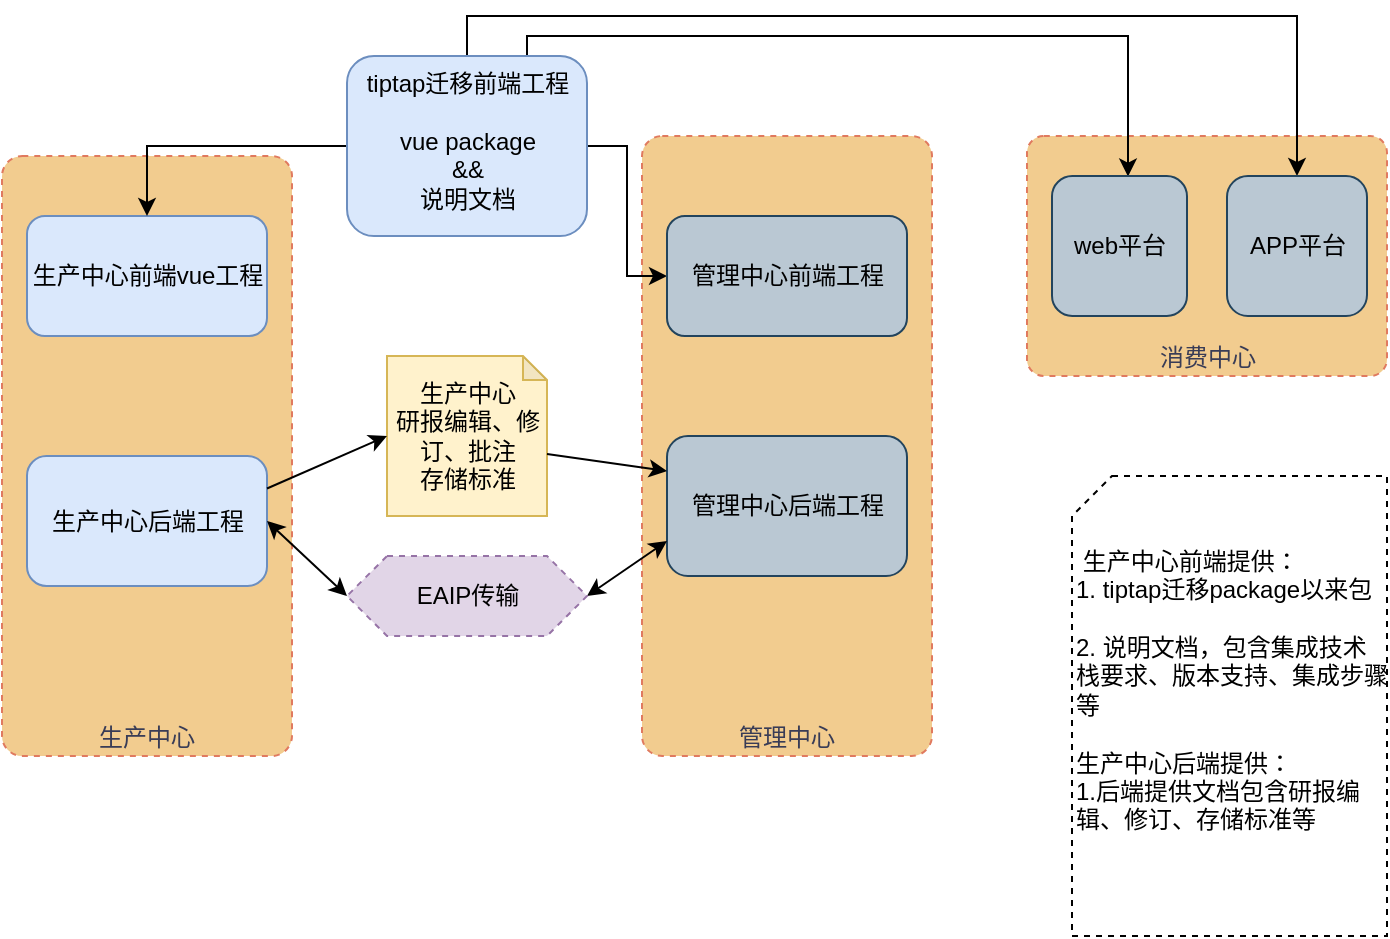 <mxfile version="20.8.16" type="github">
  <diagram id="C5RBs43oDa-KdzZeNtuy" name="Page-1">
    <mxGraphModel dx="824" dy="618" grid="1" gridSize="10" guides="1" tooltips="1" connect="1" arrows="1" fold="1" page="1" pageScale="1" pageWidth="827" pageHeight="1169" math="0" shadow="0">
      <root>
        <mxCell id="WIyWlLk6GJQsqaUBKTNV-0" />
        <mxCell id="WIyWlLk6GJQsqaUBKTNV-1" parent="WIyWlLk6GJQsqaUBKTNV-0" />
        <mxCell id="l_-BqYWKeUryHRCesAHR-17" value="消费中心" style="rounded=1;whiteSpace=wrap;html=1;fontSize=12;glass=0;strokeWidth=1;shadow=0;labelBackgroundColor=none;fillColor=#F2CC8F;strokeColor=#E07A5F;fontColor=#393C56;verticalAlign=bottom;gradientColor=none;arcSize=7;dashed=1;" vertex="1" parent="WIyWlLk6GJQsqaUBKTNV-1">
          <mxGeometry x="562.5" y="90" width="180" height="120" as="geometry" />
        </mxCell>
        <mxCell id="l_-BqYWKeUryHRCesAHR-16" value="管理中心" style="rounded=1;whiteSpace=wrap;html=1;fontSize=12;glass=0;strokeWidth=1;shadow=0;labelBackgroundColor=none;fillColor=#F2CC8F;strokeColor=#E07A5F;fontColor=#393C56;verticalAlign=bottom;gradientColor=none;arcSize=7;dashed=1;" vertex="1" parent="WIyWlLk6GJQsqaUBKTNV-1">
          <mxGeometry x="370" y="90" width="145" height="310" as="geometry" />
        </mxCell>
        <mxCell id="WIyWlLk6GJQsqaUBKTNV-3" value="生产中心" style="rounded=1;whiteSpace=wrap;html=1;fontSize=12;glass=0;strokeWidth=1;shadow=0;labelBackgroundColor=none;fillColor=#F2CC8F;strokeColor=#E07A5F;fontColor=#393C56;verticalAlign=bottom;gradientColor=none;arcSize=7;dashed=1;" parent="WIyWlLk6GJQsqaUBKTNV-1" vertex="1">
          <mxGeometry x="50" y="100" width="145" height="300" as="geometry" />
        </mxCell>
        <mxCell id="yMlvhr82IjSgIiDCawbg-2" value="生产中心后端工程" style="rounded=1;whiteSpace=wrap;html=1;fillColor=#dae8fc;strokeColor=#6c8ebf;verticalAlign=middle;" parent="WIyWlLk6GJQsqaUBKTNV-1" vertex="1">
          <mxGeometry x="62.5" y="250" width="120" height="65" as="geometry" />
        </mxCell>
        <mxCell id="yMlvhr82IjSgIiDCawbg-1" value="生产中心前端vue工程" style="rounded=1;whiteSpace=wrap;html=1;fillColor=#dae8fc;strokeColor=#6c8ebf;" parent="WIyWlLk6GJQsqaUBKTNV-1" vertex="1">
          <mxGeometry x="62.5" y="130" width="120" height="60" as="geometry" />
        </mxCell>
        <mxCell id="l_-BqYWKeUryHRCesAHR-19" style="edgeStyle=orthogonalEdgeStyle;rounded=0;orthogonalLoop=1;jettySize=auto;html=1;exitX=0;exitY=0.5;exitDx=0;exitDy=0;entryX=0.5;entryY=0;entryDx=0;entryDy=0;" edge="1" parent="WIyWlLk6GJQsqaUBKTNV-1" source="DzplGdxmA9fShSmXFP6H-3" target="yMlvhr82IjSgIiDCawbg-1">
          <mxGeometry relative="1" as="geometry" />
        </mxCell>
        <mxCell id="l_-BqYWKeUryHRCesAHR-20" style="edgeStyle=orthogonalEdgeStyle;rounded=0;orthogonalLoop=1;jettySize=auto;html=1;exitX=1;exitY=0.5;exitDx=0;exitDy=0;" edge="1" parent="WIyWlLk6GJQsqaUBKTNV-1" source="DzplGdxmA9fShSmXFP6H-3" target="DzplGdxmA9fShSmXFP6H-9">
          <mxGeometry relative="1" as="geometry" />
        </mxCell>
        <mxCell id="l_-BqYWKeUryHRCesAHR-21" style="edgeStyle=orthogonalEdgeStyle;rounded=0;orthogonalLoop=1;jettySize=auto;html=1;exitX=0.75;exitY=0;exitDx=0;exitDy=0;entryX=0.563;entryY=0.004;entryDx=0;entryDy=0;entryPerimeter=0;" edge="1" parent="WIyWlLk6GJQsqaUBKTNV-1" source="DzplGdxmA9fShSmXFP6H-3" target="DzplGdxmA9fShSmXFP6H-27">
          <mxGeometry relative="1" as="geometry">
            <Array as="points">
              <mxPoint x="312.5" y="40" />
              <mxPoint x="613.5" y="40" />
            </Array>
          </mxGeometry>
        </mxCell>
        <mxCell id="l_-BqYWKeUryHRCesAHR-23" style="edgeStyle=orthogonalEdgeStyle;rounded=0;orthogonalLoop=1;jettySize=auto;html=1;exitX=0.5;exitY=0;exitDx=0;exitDy=0;entryX=0.5;entryY=0;entryDx=0;entryDy=0;" edge="1" parent="WIyWlLk6GJQsqaUBKTNV-1" source="DzplGdxmA9fShSmXFP6H-3" target="DzplGdxmA9fShSmXFP6H-28">
          <mxGeometry relative="1" as="geometry" />
        </mxCell>
        <mxCell id="DzplGdxmA9fShSmXFP6H-3" value="tiptap迁移前端工程&lt;br&gt;&lt;br&gt;vue package&lt;br&gt;&amp;amp;&amp;amp;&lt;br&gt;说明文档" style="rounded=1;whiteSpace=wrap;html=1;fillColor=#dae8fc;strokeColor=#6c8ebf;verticalAlign=top;" parent="WIyWlLk6GJQsqaUBKTNV-1" vertex="1">
          <mxGeometry x="222.5" y="50" width="120" height="90" as="geometry" />
        </mxCell>
        <mxCell id="DzplGdxmA9fShSmXFP6H-9" value="管理中心前端工程" style="rounded=1;whiteSpace=wrap;html=1;fillColor=#bac8d3;strokeColor=#23445d;" parent="WIyWlLk6GJQsqaUBKTNV-1" vertex="1">
          <mxGeometry x="382.5" y="130" width="120" height="60" as="geometry" />
        </mxCell>
        <mxCell id="DzplGdxmA9fShSmXFP6H-10" value="管理中心后端工程" style="rounded=1;whiteSpace=wrap;html=1;fillColor=#bac8d3;strokeColor=#23445d;" parent="WIyWlLk6GJQsqaUBKTNV-1" vertex="1">
          <mxGeometry x="382.5" y="240" width="120" height="70" as="geometry" />
        </mxCell>
        <mxCell id="DzplGdxmA9fShSmXFP6H-27" value="web平台" style="rounded=1;whiteSpace=wrap;html=1;fillColor=#bac8d3;strokeColor=#23445d;" parent="WIyWlLk6GJQsqaUBKTNV-1" vertex="1">
          <mxGeometry x="575" y="110" width="67.5" height="70" as="geometry" />
        </mxCell>
        <mxCell id="DzplGdxmA9fShSmXFP6H-28" value="APP平台" style="rounded=1;whiteSpace=wrap;html=1;fillColor=#bac8d3;strokeColor=#23445d;" parent="WIyWlLk6GJQsqaUBKTNV-1" vertex="1">
          <mxGeometry x="662.5" y="110" width="70" height="70" as="geometry" />
        </mxCell>
        <mxCell id="l_-BqYWKeUryHRCesAHR-0" value="&lt;br&gt;&lt;br&gt;&amp;nbsp;生产中心前端提供：&lt;br&gt;1. tiptap迁移package以来包&lt;br&gt;&lt;br&gt;2. 说明文档，包含集成技术栈要求、版本支持、集成步骤等&lt;br&gt;&lt;br&gt;生产中心后端提供：&lt;br&gt;1.后端提供文档包含研报编辑、修订、存储标准等" style="shape=card;whiteSpace=wrap;html=1;dashed=1;size=20;verticalAlign=top;align=left;" vertex="1" parent="WIyWlLk6GJQsqaUBKTNV-1">
          <mxGeometry x="585" y="260" width="157.5" height="230" as="geometry" />
        </mxCell>
        <mxCell id="l_-BqYWKeUryHRCesAHR-1" value="生产中心&lt;br&gt;研报编辑、修订、批注&lt;br&gt;存储标准" style="shape=note;whiteSpace=wrap;html=1;backgroundOutline=1;darkOpacity=0.05;size=12;fillColor=#fff2cc;strokeColor=#d6b656;" vertex="1" parent="WIyWlLk6GJQsqaUBKTNV-1">
          <mxGeometry x="242.5" y="200" width="80" height="80" as="geometry" />
        </mxCell>
        <mxCell id="l_-BqYWKeUryHRCesAHR-12" value="" style="endArrow=classic;startArrow=classic;html=1;rounded=0;exitX=1;exitY=0.5;exitDx=0;exitDy=0;entryX=0;entryY=0.75;entryDx=0;entryDy=0;" edge="1" parent="WIyWlLk6GJQsqaUBKTNV-1" source="l_-BqYWKeUryHRCesAHR-18" target="DzplGdxmA9fShSmXFP6H-10">
          <mxGeometry width="50" height="50" relative="1" as="geometry">
            <mxPoint x="332.5" y="315" as="sourcePoint" />
            <mxPoint x="402.5" y="230" as="targetPoint" />
          </mxGeometry>
        </mxCell>
        <mxCell id="l_-BqYWKeUryHRCesAHR-13" value="" style="endArrow=classic;startArrow=classic;html=1;rounded=0;exitX=0;exitY=0.5;exitDx=0;exitDy=0;entryX=1;entryY=0.5;entryDx=0;entryDy=0;" edge="1" parent="WIyWlLk6GJQsqaUBKTNV-1" source="l_-BqYWKeUryHRCesAHR-18" target="yMlvhr82IjSgIiDCawbg-2">
          <mxGeometry width="50" height="50" relative="1" as="geometry">
            <mxPoint x="252.5" y="315" as="sourcePoint" />
            <mxPoint x="402.5" y="230" as="targetPoint" />
          </mxGeometry>
        </mxCell>
        <mxCell id="l_-BqYWKeUryHRCesAHR-14" value="" style="endArrow=classic;html=1;rounded=0;exitX=0;exitY=0;exitDx=80;exitDy=49;exitPerimeter=0;entryX=0;entryY=0.25;entryDx=0;entryDy=0;" edge="1" parent="WIyWlLk6GJQsqaUBKTNV-1" source="l_-BqYWKeUryHRCesAHR-1" target="DzplGdxmA9fShSmXFP6H-10">
          <mxGeometry width="50" height="50" relative="1" as="geometry">
            <mxPoint x="352.5" y="280" as="sourcePoint" />
            <mxPoint x="402.5" y="230" as="targetPoint" />
          </mxGeometry>
        </mxCell>
        <mxCell id="l_-BqYWKeUryHRCesAHR-15" value="" style="endArrow=classic;html=1;rounded=0;exitX=1;exitY=0.25;exitDx=0;exitDy=0;entryX=0;entryY=0.5;entryDx=0;entryDy=0;entryPerimeter=0;" edge="1" parent="WIyWlLk6GJQsqaUBKTNV-1" source="yMlvhr82IjSgIiDCawbg-2" target="l_-BqYWKeUryHRCesAHR-1">
          <mxGeometry width="50" height="50" relative="1" as="geometry">
            <mxPoint x="352.5" y="280" as="sourcePoint" />
            <mxPoint x="402.5" y="230" as="targetPoint" />
          </mxGeometry>
        </mxCell>
        <mxCell id="l_-BqYWKeUryHRCesAHR-18" value="EAIP传输" style="shape=hexagon;perimeter=hexagonPerimeter2;whiteSpace=wrap;html=1;fixedSize=1;dashed=1;sketch=0;fillColor=#e1d5e7;strokeColor=#9673a6;" vertex="1" parent="WIyWlLk6GJQsqaUBKTNV-1">
          <mxGeometry x="222.5" y="300" width="120" height="40" as="geometry" />
        </mxCell>
      </root>
    </mxGraphModel>
  </diagram>
</mxfile>
